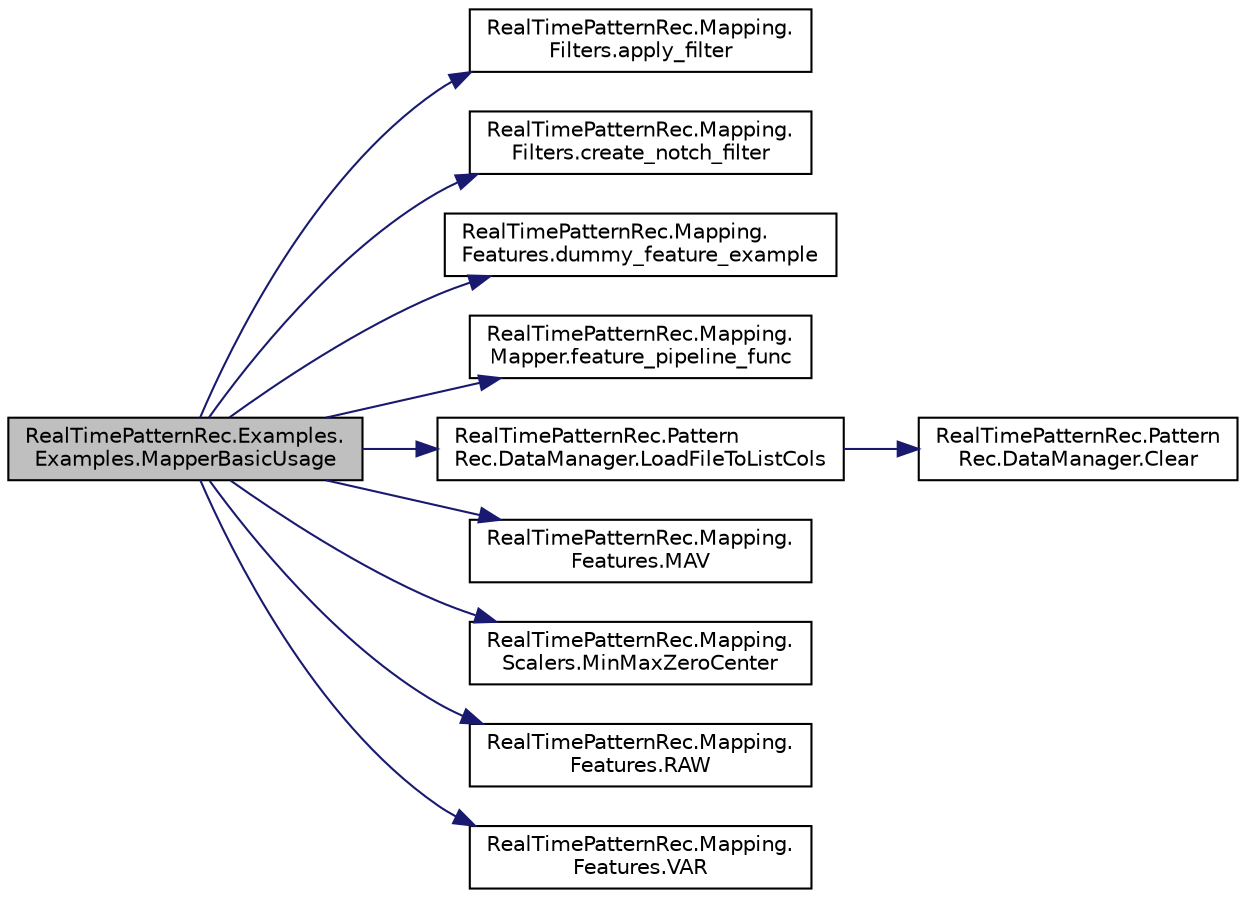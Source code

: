 digraph "RealTimePatternRec.Examples.Examples.MapperBasicUsage"
{
 // LATEX_PDF_SIZE
  edge [fontname="Helvetica",fontsize="10",labelfontname="Helvetica",labelfontsize="10"];
  node [fontname="Helvetica",fontsize="10",shape=record];
  rankdir="LR";
  Node1 [label="RealTimePatternRec.Examples.\lExamples.MapperBasicUsage",height=0.2,width=0.4,color="black", fillcolor="grey75", style="filled", fontcolor="black",tooltip=" "];
  Node1 -> Node2 [color="midnightblue",fontsize="10",style="solid",fontname="Helvetica"];
  Node2 [label="RealTimePatternRec.Mapping.\lFilters.apply_filter",height=0.2,width=0.4,color="black", fillcolor="white", style="filled",URL="$class_real_time_pattern_rec_1_1_mapping_1_1_filters.html#a4e0610331bcaec35a888febb41c74305",tooltip="applies a filter to all samples in the signal"];
  Node1 -> Node3 [color="midnightblue",fontsize="10",style="solid",fontname="Helvetica"];
  Node3 [label="RealTimePatternRec.Mapping.\lFilters.create_notch_filter",height=0.2,width=0.4,color="black", fillcolor="white", style="filled",URL="$class_real_time_pattern_rec_1_1_mapping_1_1_filters.html#a7f69816f74cf16f2eb7010a76663a618",tooltip="create a notch filter"];
  Node1 -> Node4 [color="midnightblue",fontsize="10",style="solid",fontname="Helvetica"];
  Node4 [label="RealTimePatternRec.Mapping.\lFeatures.dummy_feature_example",height=0.2,width=0.4,color="black", fillcolor="white", style="filled",URL="$class_real_time_pattern_rec_1_1_mapping_1_1_features.html#a5a4f013b8d738b145a93e1de8f3fba03",tooltip="Returns the windowed raw value (downsamples to match other windowed features)"];
  Node1 -> Node5 [color="midnightblue",fontsize="10",style="solid",fontname="Helvetica"];
  Node5 [label="RealTimePatternRec.Mapping.\lMapper.feature_pipeline_func",height=0.2,width=0.4,color="black", fillcolor="white", style="filled",URL="$class_real_time_pattern_rec_1_1_mapping_1_1_mapper.html#a01ce8dab85be08bb222c21c6db96fa7c",tooltip="delegate for Feature functions"];
  Node1 -> Node6 [color="midnightblue",fontsize="10",style="solid",fontname="Helvetica"];
  Node6 [label="RealTimePatternRec.Pattern\lRec.DataManager.LoadFileToListCols",height=0.2,width=0.4,color="black", fillcolor="white", style="filled",URL="$class_real_time_pattern_rec_1_1_pattern_rec_1_1_data_manager.html#ad521cd0967bad3546842deb76a3f6765",tooltip="loads data file into inputs and outputs fields"];
  Node6 -> Node7 [color="midnightblue",fontsize="10",style="solid",fontname="Helvetica"];
  Node7 [label="RealTimePatternRec.Pattern\lRec.DataManager.Clear",height=0.2,width=0.4,color="black", fillcolor="white", style="filled",URL="$class_real_time_pattern_rec_1_1_pattern_rec_1_1_data_manager.html#a16a99eaf8895986b15396f311b2d9c5a",tooltip=" "];
  Node1 -> Node8 [color="midnightblue",fontsize="10",style="solid",fontname="Helvetica"];
  Node8 [label="RealTimePatternRec.Mapping.\lFeatures.MAV",height=0.2,width=0.4,color="black", fillcolor="white", style="filled",URL="$class_real_time_pattern_rec_1_1_mapping_1_1_features.html#ab267c6adba5d2e92456291ded9d382f7",tooltip="Returns the windowed mean absolute value"];
  Node1 -> Node9 [color="midnightblue",fontsize="10",style="solid",fontname="Helvetica"];
  Node9 [label="RealTimePatternRec.Mapping.\lScalers.MinMaxZeroCenter",height=0.2,width=0.4,color="black", fillcolor="white", style="filled",URL="$class_real_time_pattern_rec_1_1_mapping_1_1_scalers.html#a37ee5dc52d5a52983ca31b7594c29da7",tooltip="performs both MinMaxScaling and ZeroCentering simultaneously to avoid the need to recalculate each ch..."];
  Node1 -> Node10 [color="midnightblue",fontsize="10",style="solid",fontname="Helvetica"];
  Node10 [label="RealTimePatternRec.Mapping.\lFeatures.RAW",height=0.2,width=0.4,color="black", fillcolor="white", style="filled",URL="$class_real_time_pattern_rec_1_1_mapping_1_1_features.html#a4bd0cbb9ab38385234c5ed745f508445",tooltip="Returns the windowed raw value (downsamples to match other windowed features)"];
  Node1 -> Node11 [color="midnightblue",fontsize="10",style="solid",fontname="Helvetica"];
  Node11 [label="RealTimePatternRec.Mapping.\lFeatures.VAR",height=0.2,width=0.4,color="black", fillcolor="white", style="filled",URL="$class_real_time_pattern_rec_1_1_mapping_1_1_features.html#a8212f8f93dafeb84b7304722dd6e4aef",tooltip="Returns the windowed variance"];
}
